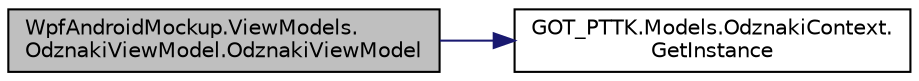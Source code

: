 digraph "WpfAndroidMockup.ViewModels.OdznakiViewModel.OdznakiViewModel"
{
 // INTERACTIVE_SVG=YES
  edge [fontname="Helvetica",fontsize="10",labelfontname="Helvetica",labelfontsize="10"];
  node [fontname="Helvetica",fontsize="10",shape=record];
  rankdir="LR";
  Node0 [label="WpfAndroidMockup.ViewModels.\lOdznakiViewModel.OdznakiViewModel",height=0.2,width=0.4,color="black", fillcolor="grey75", style="filled", fontcolor="black"];
  Node0 -> Node1 [color="midnightblue",fontsize="10",style="solid",fontname="Helvetica"];
  Node1 [label="GOT_PTTK.Models.OdznakiContext.\lGetInstance",height=0.2,width=0.4,color="black", fillcolor="white", style="filled",URL="$class_g_o_t___p_t_t_k_1_1_models_1_1_odznaki_context.html#ab3431ede520f3827bf66732a5f411a38",tooltip="Zwraca instancję singletonu OdznakiContext. "];
}
